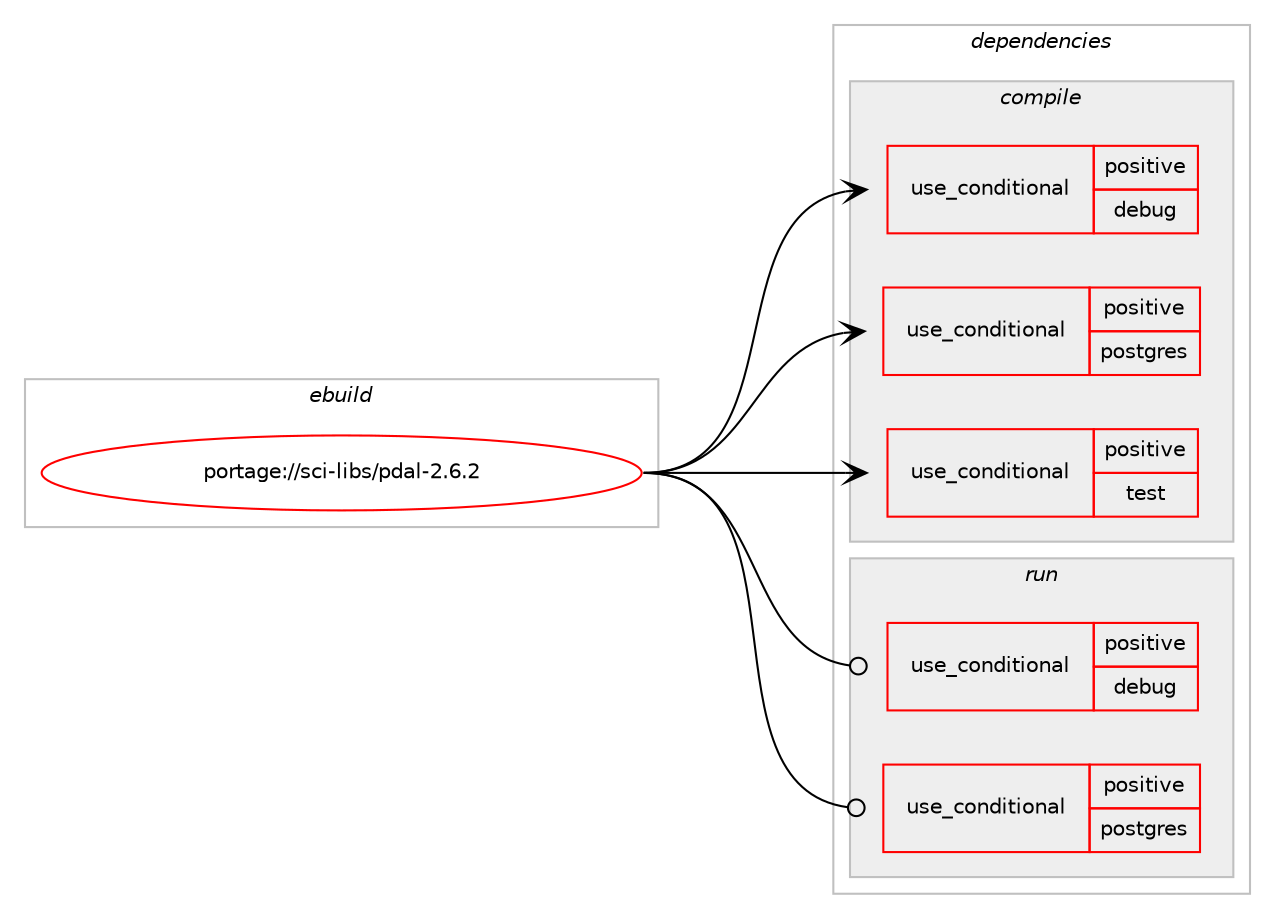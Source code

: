 digraph prolog {

# *************
# Graph options
# *************

newrank=true;
concentrate=true;
compound=true;
graph [rankdir=LR,fontname=Helvetica,fontsize=10,ranksep=1.5];#, ranksep=2.5, nodesep=0.2];
edge  [arrowhead=vee];
node  [fontname=Helvetica,fontsize=10];

# **********
# The ebuild
# **********

subgraph cluster_leftcol {
color=gray;
rank=same;
label=<<i>ebuild</i>>;
id [label="portage://sci-libs/pdal-2.6.2", color=red, width=4, href="../sci-libs/pdal-2.6.2.svg"];
}

# ****************
# The dependencies
# ****************

subgraph cluster_midcol {
color=gray;
label=<<i>dependencies</i>>;
subgraph cluster_compile {
fillcolor="#eeeeee";
style=filled;
label=<<i>compile</i>>;
subgraph cond10447 {
dependency15244 [label=<<TABLE BORDER="0" CELLBORDER="1" CELLSPACING="0" CELLPADDING="4"><TR><TD ROWSPAN="3" CELLPADDING="10">use_conditional</TD></TR><TR><TD>positive</TD></TR><TR><TD>debug</TD></TR></TABLE>>, shape=none, color=red];
# *** BEGIN UNKNOWN DEPENDENCY TYPE (TODO) ***
# dependency15244 -> package_dependency(portage://sci-libs/pdal-2.6.2,install,no,sys-libs,libunwind,none,[,,],any_same_slot,[])
# *** END UNKNOWN DEPENDENCY TYPE (TODO) ***

}
id:e -> dependency15244:w [weight=20,style="solid",arrowhead="vee"];
subgraph cond10448 {
dependency15245 [label=<<TABLE BORDER="0" CELLBORDER="1" CELLSPACING="0" CELLPADDING="4"><TR><TD ROWSPAN="3" CELLPADDING="10">use_conditional</TD></TR><TR><TD>positive</TD></TR><TR><TD>postgres</TD></TR></TABLE>>, shape=none, color=red];
# *** BEGIN UNKNOWN DEPENDENCY TYPE (TODO) ***
# dependency15245 -> package_dependency(portage://sci-libs/pdal-2.6.2,install,no,dev-db,postgresql,none,[,,],any_different_slot,[use(enable(xml),none)])
# *** END UNKNOWN DEPENDENCY TYPE (TODO) ***

}
id:e -> dependency15245:w [weight=20,style="solid",arrowhead="vee"];
subgraph cond10449 {
dependency15246 [label=<<TABLE BORDER="0" CELLBORDER="1" CELLSPACING="0" CELLPADDING="4"><TR><TD ROWSPAN="3" CELLPADDING="10">use_conditional</TD></TR><TR><TD>positive</TD></TR><TR><TD>test</TD></TR></TABLE>>, shape=none, color=red];
# *** BEGIN UNKNOWN DEPENDENCY TYPE (TODO) ***
# dependency15246 -> package_dependency(portage://sci-libs/pdal-2.6.2,install,no,sci-libs,gdal,none,[,,],[],[use(enable(geos),none),use(enable(jpeg),none),use(enable(png),none)])
# *** END UNKNOWN DEPENDENCY TYPE (TODO) ***

}
id:e -> dependency15246:w [weight=20,style="solid",arrowhead="vee"];
# *** BEGIN UNKNOWN DEPENDENCY TYPE (TODO) ***
# id -> package_dependency(portage://sci-libs/pdal-2.6.2,install,no,app-arch,zstd,none,[,,],any_same_slot,[])
# *** END UNKNOWN DEPENDENCY TYPE (TODO) ***

# *** BEGIN UNKNOWN DEPENDENCY TYPE (TODO) ***
# id -> package_dependency(portage://sci-libs/pdal-2.6.2,install,no,dev-libs,libxml2,none,[,,],[],[])
# *** END UNKNOWN DEPENDENCY TYPE (TODO) ***

# *** BEGIN UNKNOWN DEPENDENCY TYPE (TODO) ***
# id -> package_dependency(portage://sci-libs/pdal-2.6.2,install,no,dev-libs,openssl,none,[,,],any_same_slot,[])
# *** END UNKNOWN DEPENDENCY TYPE (TODO) ***

# *** BEGIN UNKNOWN DEPENDENCY TYPE (TODO) ***
# id -> package_dependency(portage://sci-libs/pdal-2.6.2,install,no,net-misc,curl,none,[,,],[],[])
# *** END UNKNOWN DEPENDENCY TYPE (TODO) ***

# *** BEGIN UNKNOWN DEPENDENCY TYPE (TODO) ***
# id -> package_dependency(portage://sci-libs/pdal-2.6.2,install,no,sci-libs,gdal,none,[,,],any_same_slot,[])
# *** END UNKNOWN DEPENDENCY TYPE (TODO) ***

# *** BEGIN UNKNOWN DEPENDENCY TYPE (TODO) ***
# id -> package_dependency(portage://sci-libs/pdal-2.6.2,install,no,sci-libs,libgeotiff,none,[,,],any_same_slot,[])
# *** END UNKNOWN DEPENDENCY TYPE (TODO) ***

# *** BEGIN UNKNOWN DEPENDENCY TYPE (TODO) ***
# id -> package_dependency(portage://sci-libs/pdal-2.6.2,install,no,sys-libs,zlib,none,[,,],[],[])
# *** END UNKNOWN DEPENDENCY TYPE (TODO) ***

}
subgraph cluster_compileandrun {
fillcolor="#eeeeee";
style=filled;
label=<<i>compile and run</i>>;
}
subgraph cluster_run {
fillcolor="#eeeeee";
style=filled;
label=<<i>run</i>>;
subgraph cond10450 {
dependency15247 [label=<<TABLE BORDER="0" CELLBORDER="1" CELLSPACING="0" CELLPADDING="4"><TR><TD ROWSPAN="3" CELLPADDING="10">use_conditional</TD></TR><TR><TD>positive</TD></TR><TR><TD>debug</TD></TR></TABLE>>, shape=none, color=red];
# *** BEGIN UNKNOWN DEPENDENCY TYPE (TODO) ***
# dependency15247 -> package_dependency(portage://sci-libs/pdal-2.6.2,run,no,sys-libs,libunwind,none,[,,],any_same_slot,[])
# *** END UNKNOWN DEPENDENCY TYPE (TODO) ***

}
id:e -> dependency15247:w [weight=20,style="solid",arrowhead="odot"];
subgraph cond10451 {
dependency15248 [label=<<TABLE BORDER="0" CELLBORDER="1" CELLSPACING="0" CELLPADDING="4"><TR><TD ROWSPAN="3" CELLPADDING="10">use_conditional</TD></TR><TR><TD>positive</TD></TR><TR><TD>postgres</TD></TR></TABLE>>, shape=none, color=red];
# *** BEGIN UNKNOWN DEPENDENCY TYPE (TODO) ***
# dependency15248 -> package_dependency(portage://sci-libs/pdal-2.6.2,run,no,dev-db,postgresql,none,[,,],any_different_slot,[use(enable(xml),none)])
# *** END UNKNOWN DEPENDENCY TYPE (TODO) ***

}
id:e -> dependency15248:w [weight=20,style="solid",arrowhead="odot"];
# *** BEGIN UNKNOWN DEPENDENCY TYPE (TODO) ***
# id -> package_dependency(portage://sci-libs/pdal-2.6.2,run,no,app-arch,zstd,none,[,,],any_same_slot,[])
# *** END UNKNOWN DEPENDENCY TYPE (TODO) ***

# *** BEGIN UNKNOWN DEPENDENCY TYPE (TODO) ***
# id -> package_dependency(portage://sci-libs/pdal-2.6.2,run,no,dev-libs,libxml2,none,[,,],[],[])
# *** END UNKNOWN DEPENDENCY TYPE (TODO) ***

# *** BEGIN UNKNOWN DEPENDENCY TYPE (TODO) ***
# id -> package_dependency(portage://sci-libs/pdal-2.6.2,run,no,dev-libs,openssl,none,[,,],any_same_slot,[])
# *** END UNKNOWN DEPENDENCY TYPE (TODO) ***

# *** BEGIN UNKNOWN DEPENDENCY TYPE (TODO) ***
# id -> package_dependency(portage://sci-libs/pdal-2.6.2,run,no,net-misc,curl,none,[,,],[],[])
# *** END UNKNOWN DEPENDENCY TYPE (TODO) ***

# *** BEGIN UNKNOWN DEPENDENCY TYPE (TODO) ***
# id -> package_dependency(portage://sci-libs/pdal-2.6.2,run,no,sci-libs,gdal,none,[,,],any_same_slot,[])
# *** END UNKNOWN DEPENDENCY TYPE (TODO) ***

# *** BEGIN UNKNOWN DEPENDENCY TYPE (TODO) ***
# id -> package_dependency(portage://sci-libs/pdal-2.6.2,run,no,sci-libs,libgeotiff,none,[,,],any_same_slot,[])
# *** END UNKNOWN DEPENDENCY TYPE (TODO) ***

# *** BEGIN UNKNOWN DEPENDENCY TYPE (TODO) ***
# id -> package_dependency(portage://sci-libs/pdal-2.6.2,run,no,sys-libs,zlib,none,[,,],[],[])
# *** END UNKNOWN DEPENDENCY TYPE (TODO) ***

}
}

# **************
# The candidates
# **************

subgraph cluster_choices {
rank=same;
color=gray;
label=<<i>candidates</i>>;

}

}
